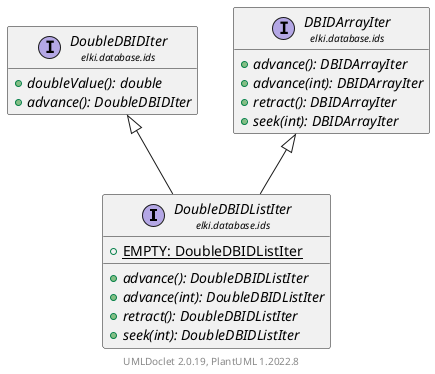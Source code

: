 @startuml
    remove .*\.(Instance|Par|Parameterizer|Factory)$
    set namespaceSeparator none
    hide empty fields
    hide empty methods

    interface "<size:14>DoubleDBIDListIter\n<size:10>elki.database.ids" as elki.database.ids.DoubleDBIDListIter [[DoubleDBIDListIter.html]] {
        {static} +EMPTY: DoubleDBIDListIter
        {abstract} +advance(): DoubleDBIDListIter
        {abstract} +advance(int): DoubleDBIDListIter
        {abstract} +retract(): DoubleDBIDListIter
        {abstract} +seek(int): DoubleDBIDListIter
    }

    interface "<size:14>DoubleDBIDIter\n<size:10>elki.database.ids" as elki.database.ids.DoubleDBIDIter [[DoubleDBIDIter.html]] {
        {abstract} +doubleValue(): double
        {abstract} +advance(): DoubleDBIDIter
    }
    interface "<size:14>DBIDArrayIter\n<size:10>elki.database.ids" as elki.database.ids.DBIDArrayIter [[DBIDArrayIter.html]] {
        {abstract} +advance(): DBIDArrayIter
        {abstract} +advance(int): DBIDArrayIter
        {abstract} +retract(): DBIDArrayIter
        {abstract} +seek(int): DBIDArrayIter
    }

    elki.database.ids.DoubleDBIDIter <|-- elki.database.ids.DoubleDBIDListIter
    elki.database.ids.DBIDArrayIter <|-- elki.database.ids.DoubleDBIDListIter

    center footer UMLDoclet 2.0.19, PlantUML 1.2022.8
@enduml
